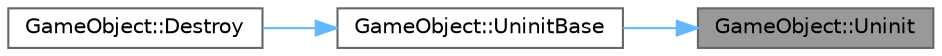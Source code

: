 digraph "GameObject::Uninit"
{
 // LATEX_PDF_SIZE
  bgcolor="transparent";
  edge [fontname=Helvetica,fontsize=10,labelfontname=Helvetica,labelfontsize=10];
  node [fontname=Helvetica,fontsize=10,shape=box,height=0.2,width=0.4];
  rankdir="RL";
  Node1 [id="Node000001",label="GameObject::Uninit",height=0.2,width=0.4,color="gray40", fillcolor="grey60", style="filled", fontcolor="black",tooltip="オブジェクトの終了処理を行います。"];
  Node1 -> Node2 [id="edge1_Node000001_Node000002",dir="back",color="steelblue1",style="solid",tooltip=" "];
  Node2 [id="Node000002",label="GameObject::UninitBase",height=0.2,width=0.4,color="grey40", fillcolor="white", style="filled",URL="$class_game_object.html#a33d6c63352286b44eabcff91dc5fa4ff",tooltip="オブジェクトとその子オブジェクト、コンポーネントを終了処理します。"];
  Node2 -> Node3 [id="edge2_Node000002_Node000003",dir="back",color="steelblue1",style="solid",tooltip=" "];
  Node3 [id="Node000003",label="GameObject::Destroy",height=0.2,width=0.4,color="grey40", fillcolor="white", style="filled",URL="$class_game_object.html#a4b7b2c5fbbe53feb8fcbb6eab7d214ea",tooltip="オブジェクトを破棄します。"];
}
